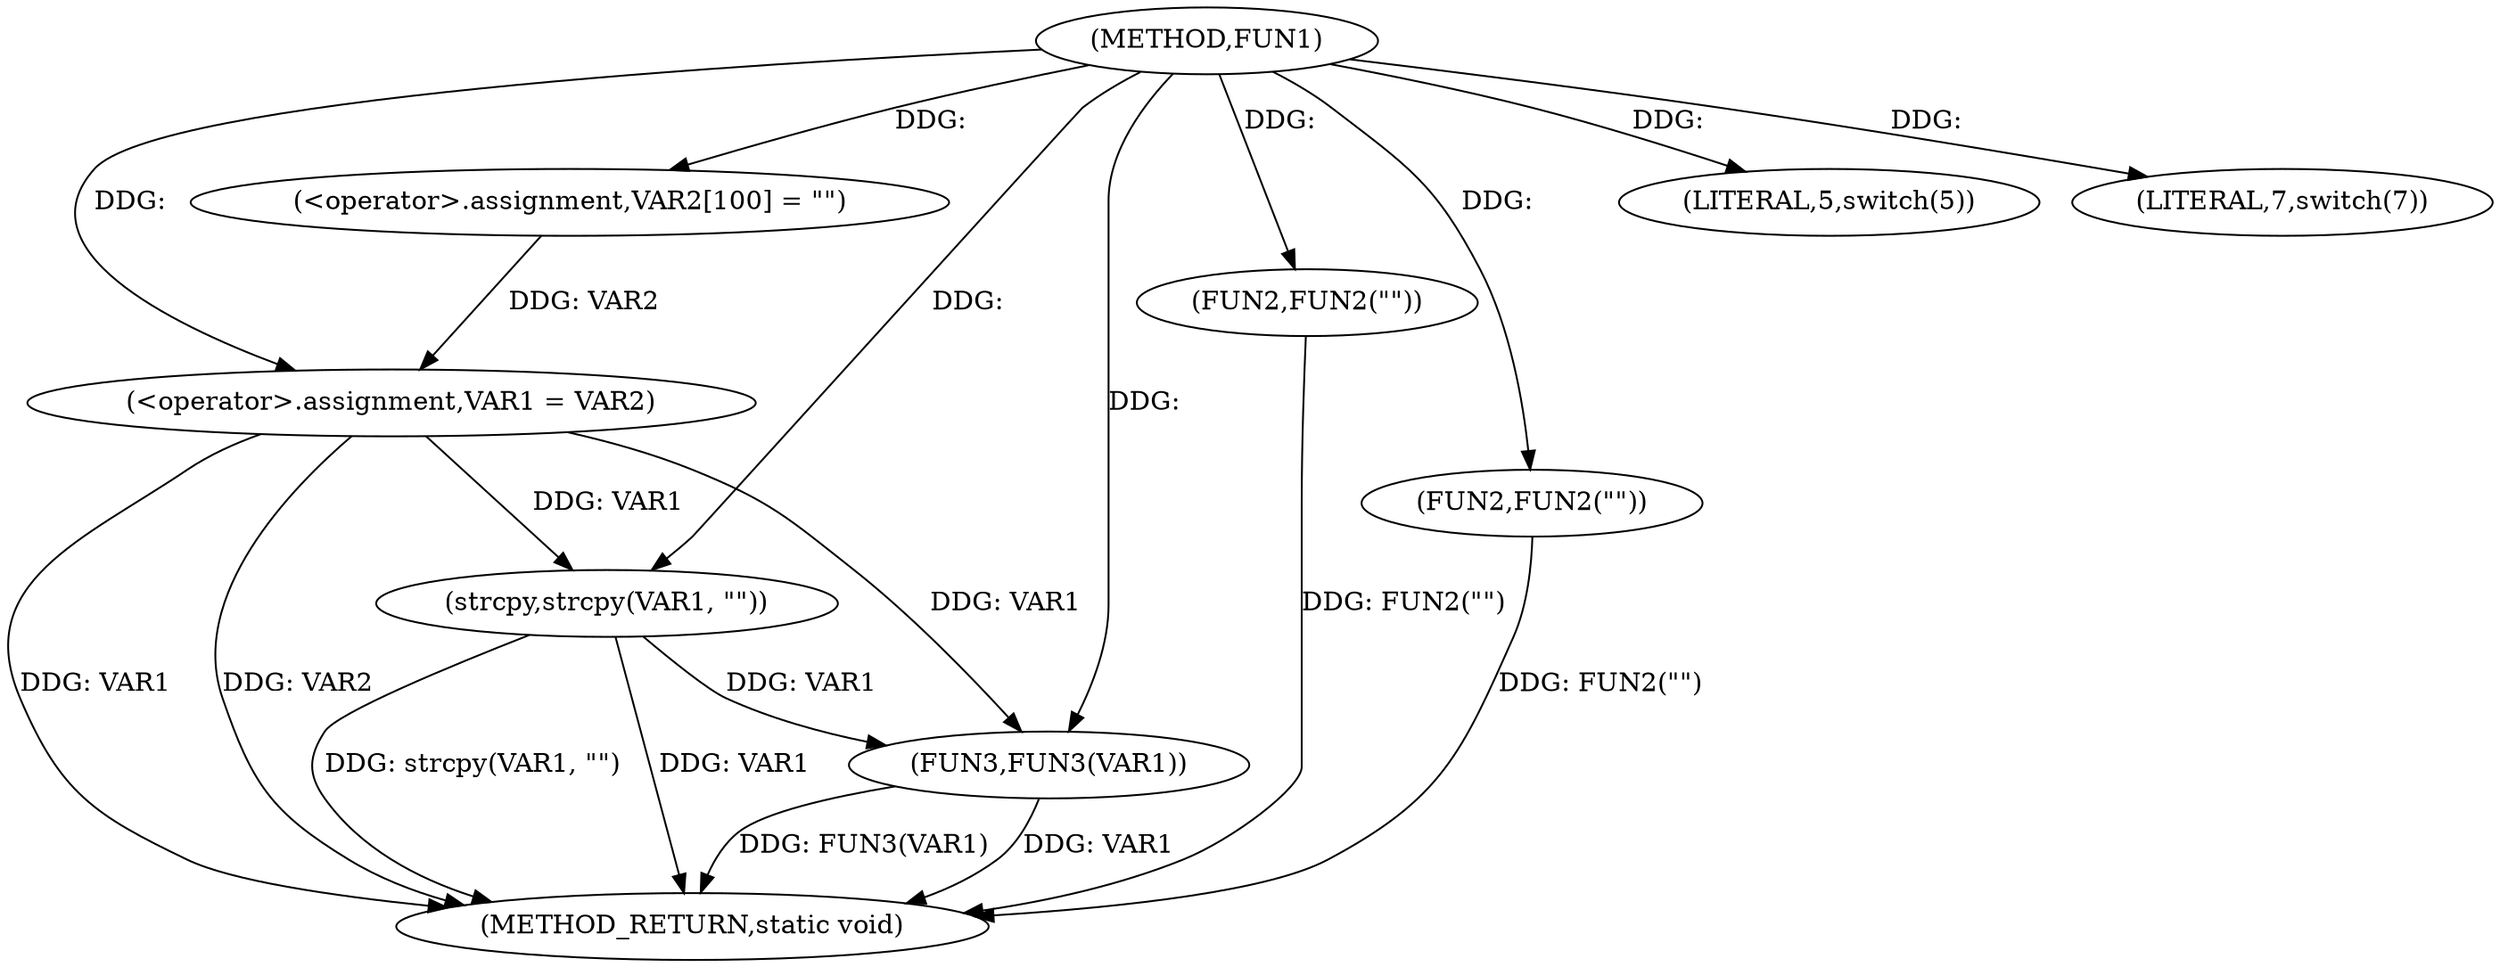 digraph FUN1 {  
"1000100" [label = "(METHOD,FUN1)" ]
"1000133" [label = "(METHOD_RETURN,static void)" ]
"1000104" [label = "(<operator>.assignment,VAR2[100] = \"\")" ]
"1000107" [label = "(<operator>.assignment,VAR1 = VAR2)" ]
"1000111" [label = "(LITERAL,5,switch(5))" ]
"1000114" [label = "(FUN2,FUN2(\"\"))" ]
"1000118" [label = "(strcpy,strcpy(VAR1, \"\"))" ]
"1000123" [label = "(LITERAL,7,switch(7))" ]
"1000126" [label = "(FUN3,FUN3(VAR1))" ]
"1000130" [label = "(FUN2,FUN2(\"\"))" ]
  "1000107" -> "1000133"  [ label = "DDG: VAR1"] 
  "1000114" -> "1000133"  [ label = "DDG: FUN2(\"\")"] 
  "1000126" -> "1000133"  [ label = "DDG: VAR1"] 
  "1000118" -> "1000133"  [ label = "DDG: strcpy(VAR1, \"\")"] 
  "1000118" -> "1000133"  [ label = "DDG: VAR1"] 
  "1000107" -> "1000133"  [ label = "DDG: VAR2"] 
  "1000130" -> "1000133"  [ label = "DDG: FUN2(\"\")"] 
  "1000126" -> "1000133"  [ label = "DDG: FUN3(VAR1)"] 
  "1000100" -> "1000104"  [ label = "DDG: "] 
  "1000104" -> "1000107"  [ label = "DDG: VAR2"] 
  "1000100" -> "1000107"  [ label = "DDG: "] 
  "1000100" -> "1000111"  [ label = "DDG: "] 
  "1000100" -> "1000114"  [ label = "DDG: "] 
  "1000107" -> "1000118"  [ label = "DDG: VAR1"] 
  "1000100" -> "1000118"  [ label = "DDG: "] 
  "1000100" -> "1000123"  [ label = "DDG: "] 
  "1000107" -> "1000126"  [ label = "DDG: VAR1"] 
  "1000118" -> "1000126"  [ label = "DDG: VAR1"] 
  "1000100" -> "1000126"  [ label = "DDG: "] 
  "1000100" -> "1000130"  [ label = "DDG: "] 
}
